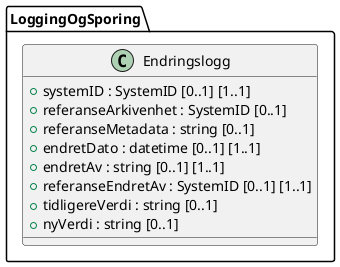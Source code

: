 @startuml
class LoggingOgSporing.Endringslogg {
  +systemID : SystemID [0..1] [1..1]
  +referanseArkivenhet : SystemID [0..1]
  +referanseMetadata : string [0..1]
  +endretDato : datetime [0..1] [1..1]
  +endretAv : string [0..1] [1..1]
  +referanseEndretAv : SystemID [0..1] [1..1]
  +tidligereVerdi : string [0..1]
  +nyVerdi : string [0..1]
}
@enduml
